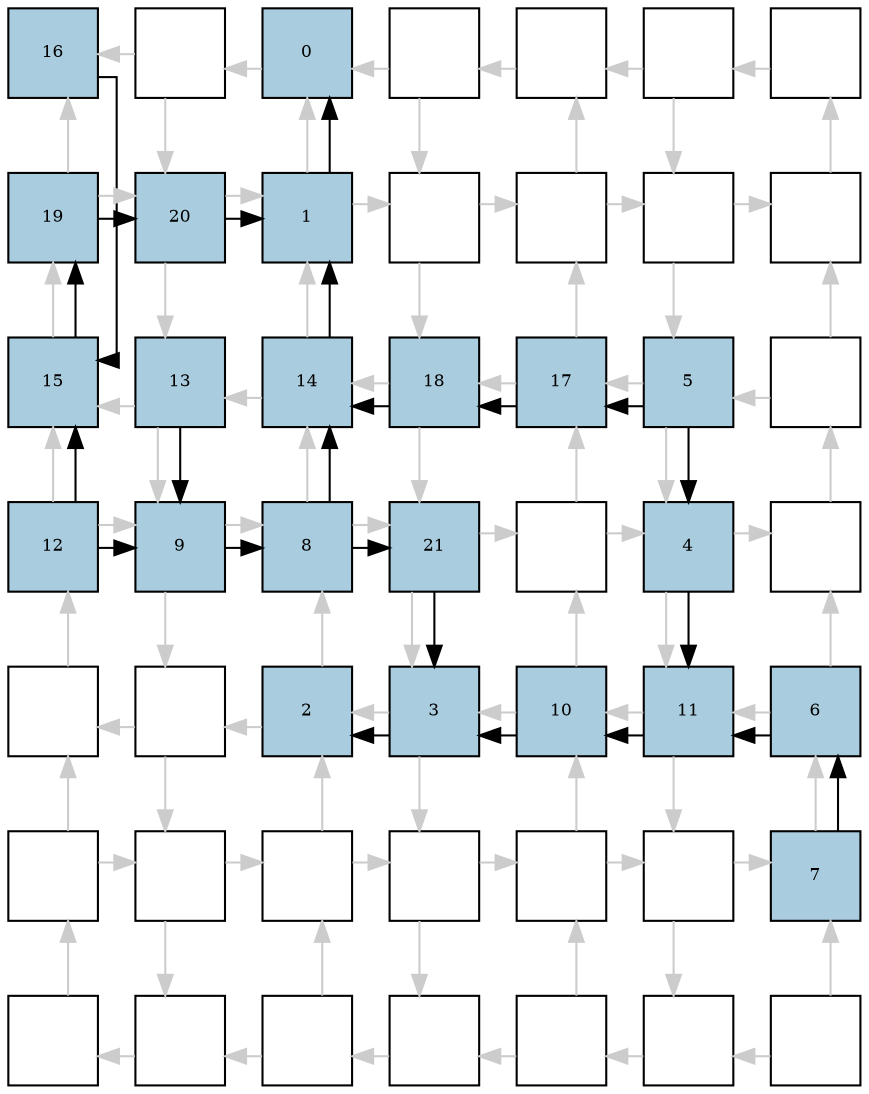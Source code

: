 digraph layout{
rankdir=TB; 

splines=ortho; 

node [style=filled shape=square fixedsize=true width=0.6];
0[label="16", fontsize=8, fillcolor="#a9ccde"];
1[label="", fontsize=8, fillcolor="#ffffff"];
2[label="0", fontsize=8, fillcolor="#a9ccde"];
3[label="", fontsize=8, fillcolor="#ffffff"];
4[label="", fontsize=8, fillcolor="#ffffff"];
5[label="", fontsize=8, fillcolor="#ffffff"];
6[label="", fontsize=8, fillcolor="#ffffff"];
7[label="19", fontsize=8, fillcolor="#a9ccde"];
8[label="20", fontsize=8, fillcolor="#a9ccde"];
9[label="1", fontsize=8, fillcolor="#a9ccde"];
10[label="", fontsize=8, fillcolor="#ffffff"];
11[label="", fontsize=8, fillcolor="#ffffff"];
12[label="", fontsize=8, fillcolor="#ffffff"];
13[label="", fontsize=8, fillcolor="#ffffff"];
14[label="15", fontsize=8, fillcolor="#a9ccde"];
15[label="13", fontsize=8, fillcolor="#a9ccde"];
16[label="14", fontsize=8, fillcolor="#a9ccde"];
17[label="18", fontsize=8, fillcolor="#a9ccde"];
18[label="17", fontsize=8, fillcolor="#a9ccde"];
19[label="5", fontsize=8, fillcolor="#a9ccde"];
20[label="", fontsize=8, fillcolor="#ffffff"];
21[label="12", fontsize=8, fillcolor="#a9ccde"];
22[label="9", fontsize=8, fillcolor="#a9ccde"];
23[label="8", fontsize=8, fillcolor="#a9ccde"];
24[label="21", fontsize=8, fillcolor="#a9ccde"];
25[label="", fontsize=8, fillcolor="#ffffff"];
26[label="4", fontsize=8, fillcolor="#a9ccde"];
27[label="", fontsize=8, fillcolor="#ffffff"];
28[label="", fontsize=8, fillcolor="#ffffff"];
29[label="", fontsize=8, fillcolor="#ffffff"];
30[label="2", fontsize=8, fillcolor="#a9ccde"];
31[label="3", fontsize=8, fillcolor="#a9ccde"];
32[label="10", fontsize=8, fillcolor="#a9ccde"];
33[label="11", fontsize=8, fillcolor="#a9ccde"];
34[label="6", fontsize=8, fillcolor="#a9ccde"];
35[label="", fontsize=8, fillcolor="#ffffff"];
36[label="", fontsize=8, fillcolor="#ffffff"];
37[label="", fontsize=8, fillcolor="#ffffff"];
38[label="", fontsize=8, fillcolor="#ffffff"];
39[label="", fontsize=8, fillcolor="#ffffff"];
40[label="", fontsize=8, fillcolor="#ffffff"];
41[label="7", fontsize=8, fillcolor="#a9ccde"];
42[label="", fontsize=8, fillcolor="#ffffff"];
43[label="", fontsize=8, fillcolor="#ffffff"];
44[label="", fontsize=8, fillcolor="#ffffff"];
45[label="", fontsize=8, fillcolor="#ffffff"];
46[label="", fontsize=8, fillcolor="#ffffff"];
47[label="", fontsize=8, fillcolor="#ffffff"];
48[label="", fontsize=8, fillcolor="#ffffff"];
edge [constraint=false, style=vis];
1 -> 0 [color="#cccccc"];
1 -> 8 [color="#cccccc"];
2 -> 1 [color="#cccccc"];
3 -> 2 [color="#cccccc"];
3 -> 10 [color="#cccccc"];
4 -> 3 [color="#cccccc"];
5 -> 4 [color="#cccccc"];
5 -> 12 [color="#cccccc"];
6 -> 5 [color="#cccccc"];
7 -> 8 [color="#cccccc"];
7 -> 0 [color="#cccccc"];
8 -> 15 [color="#cccccc"];
8 -> 9 [color="#cccccc"];
9 -> 10 [color="#cccccc"];
9 -> 2 [color="#cccccc"];
10 -> 17 [color="#cccccc"];
10 -> 11 [color="#cccccc"];
11 -> 12 [color="#cccccc"];
11 -> 4 [color="#cccccc"];
12 -> 19 [color="#cccccc"];
12 -> 13 [color="#cccccc"];
13 -> 6 [color="#cccccc"];
14 -> 7 [color="#cccccc"];
15 -> 14 [color="#cccccc"];
15 -> 22 [color="#cccccc"];
16 -> 9 [color="#cccccc"];
16 -> 15 [color="#cccccc"];
17 -> 16 [color="#cccccc"];
17 -> 24 [color="#cccccc"];
18 -> 11 [color="#cccccc"];
18 -> 17 [color="#cccccc"];
19 -> 18 [color="#cccccc"];
19 -> 26 [color="#cccccc"];
20 -> 13 [color="#cccccc"];
20 -> 19 [color="#cccccc"];
21 -> 22 [color="#cccccc"];
21 -> 14 [color="#cccccc"];
22 -> 29 [color="#cccccc"];
22 -> 23 [color="#cccccc"];
23 -> 24 [color="#cccccc"];
23 -> 16 [color="#cccccc"];
24 -> 31 [color="#cccccc"];
24 -> 25 [color="#cccccc"];
25 -> 26 [color="#cccccc"];
25 -> 18 [color="#cccccc"];
26 -> 33 [color="#cccccc"];
26 -> 27 [color="#cccccc"];
27 -> 20 [color="#cccccc"];
28 -> 21 [color="#cccccc"];
29 -> 28 [color="#cccccc"];
29 -> 36 [color="#cccccc"];
30 -> 23 [color="#cccccc"];
30 -> 29 [color="#cccccc"];
31 -> 30 [color="#cccccc"];
31 -> 38 [color="#cccccc"];
32 -> 25 [color="#cccccc"];
32 -> 31 [color="#cccccc"];
33 -> 32 [color="#cccccc"];
33 -> 40 [color="#cccccc"];
34 -> 27 [color="#cccccc"];
34 -> 33 [color="#cccccc"];
35 -> 36 [color="#cccccc"];
35 -> 28 [color="#cccccc"];
36 -> 43 [color="#cccccc"];
36 -> 37 [color="#cccccc"];
37 -> 38 [color="#cccccc"];
37 -> 30 [color="#cccccc"];
38 -> 45 [color="#cccccc"];
38 -> 39 [color="#cccccc"];
39 -> 40 [color="#cccccc"];
39 -> 32 [color="#cccccc"];
40 -> 47 [color="#cccccc"];
40 -> 41 [color="#cccccc"];
41 -> 34 [color="#cccccc"];
42 -> 35 [color="#cccccc"];
43 -> 42 [color="#cccccc"];
44 -> 37 [color="#cccccc"];
44 -> 43 [color="#cccccc"];
45 -> 44 [color="#cccccc"];
46 -> 39 [color="#cccccc"];
46 -> 45 [color="#cccccc"];
47 -> 46 [color="#cccccc"];
48 -> 41 [color="#cccccc"];
48 -> 47 [color="#cccccc"];
21 -> 22;
15 -> 22;
33 -> 32;
22 -> 23;
41 -> 34;
19 -> 26;
0 -> 14;
21 -> 14;
31 -> 30;
19 -> 18;
18 -> 17;
17 -> 16;
23 -> 16;
16 -> 9;
14 -> 7;
7 -> 8;
8 -> 9;
9 -> 2;
34 -> 33;
26 -> 33;
32 -> 31;
23 -> 24;
24 -> 31;
edge [constraint=true, style=invis];
0 -> 7 -> 14 -> 21 -> 28 -> 35 -> 42;
1 -> 8 -> 15 -> 22 -> 29 -> 36 -> 43;
2 -> 9 -> 16 -> 23 -> 30 -> 37 -> 44;
3 -> 10 -> 17 -> 24 -> 31 -> 38 -> 45;
4 -> 11 -> 18 -> 25 -> 32 -> 39 -> 46;
5 -> 12 -> 19 -> 26 -> 33 -> 40 -> 47;
6 -> 13 -> 20 -> 27 -> 34 -> 41 -> 48;
rank = same { 0 -> 1 -> 2 -> 3 -> 4 -> 5 -> 6;};
rank = same { 7 -> 8 -> 9 -> 10 -> 11 -> 12 -> 13;};
rank = same { 14 -> 15 -> 16 -> 17 -> 18 -> 19 -> 20;};
rank = same { 21 -> 22 -> 23 -> 24 -> 25 -> 26 -> 27;};
rank = same { 28 -> 29 -> 30 -> 31 -> 32 -> 33 -> 34;};
rank = same { 35 -> 36 -> 37 -> 38 -> 39 -> 40 -> 41;};
rank = same { 42 -> 43 -> 44 -> 45 -> 46 -> 47 -> 48;};
}
